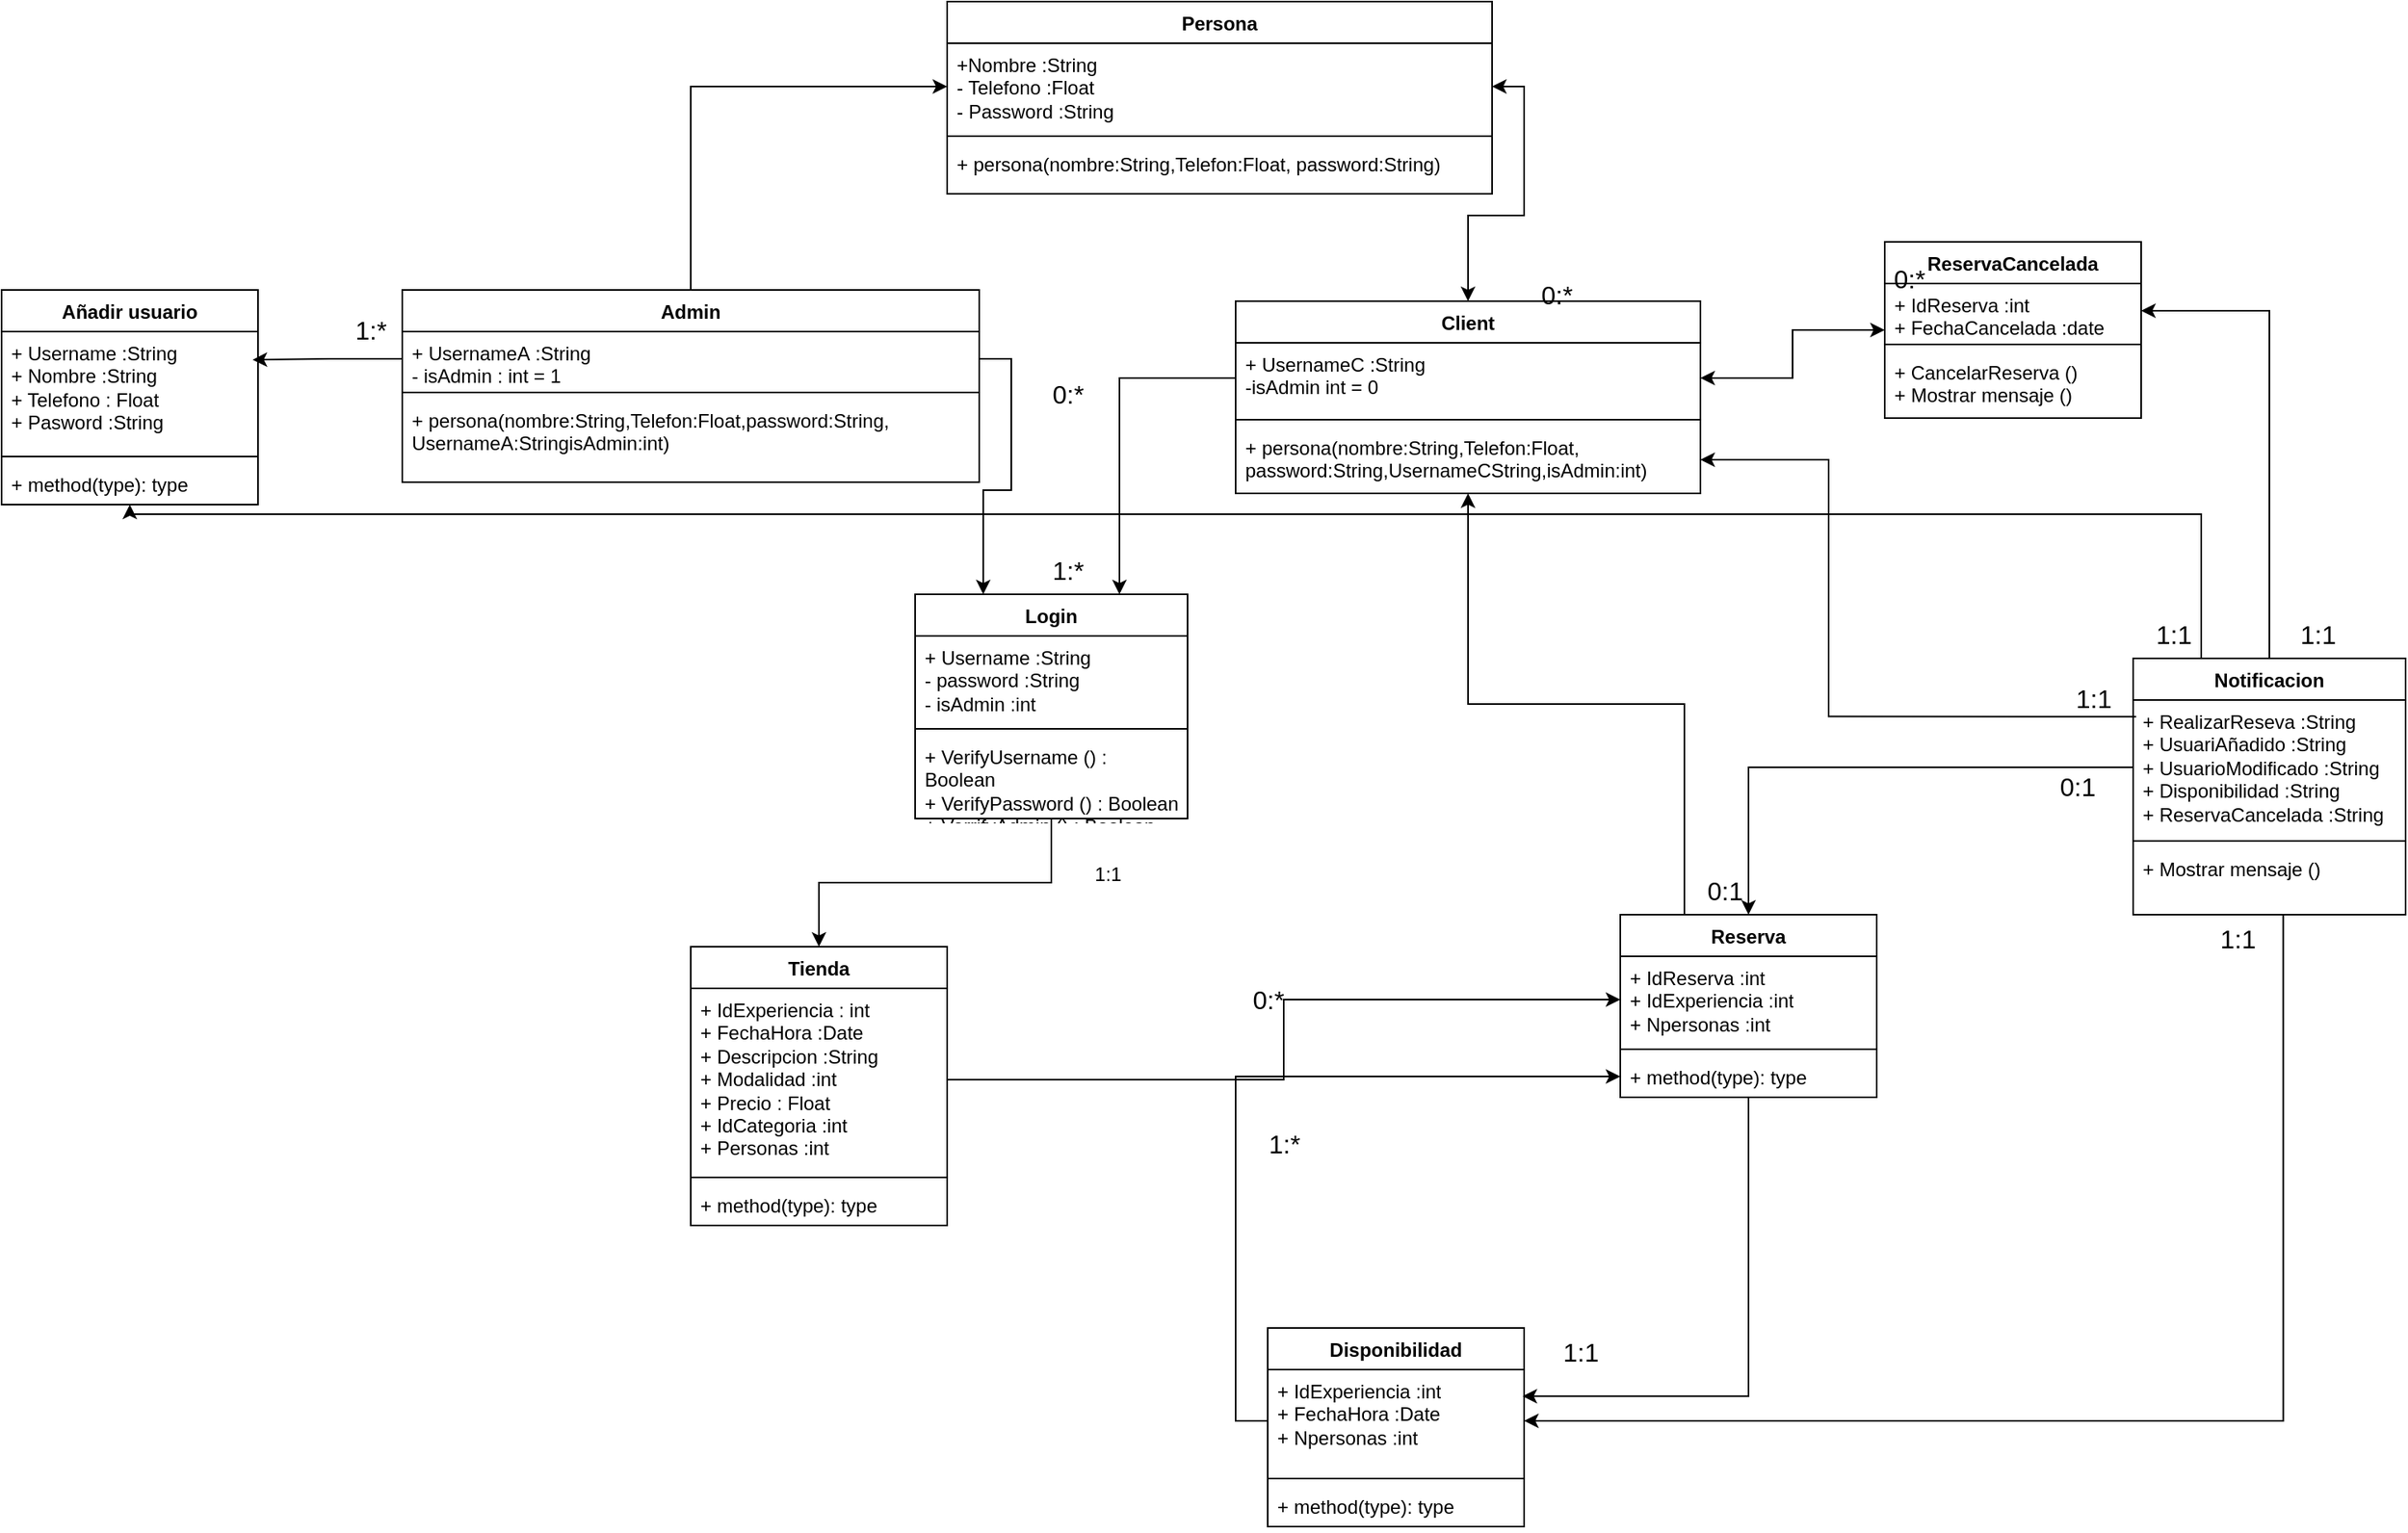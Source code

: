 <mxfile version="24.8.6">
  <diagram name="Pàgina-1" id="YVHWd9X6C8wZxe6zpNKP">
    <mxGraphModel dx="1311" dy="696" grid="1" gridSize="10" guides="1" tooltips="1" connect="1" arrows="1" fold="1" page="1" pageScale="1" pageWidth="827" pageHeight="1169" math="0" shadow="0">
      <root>
        <mxCell id="0" />
        <mxCell id="1" parent="0" />
        <mxCell id="GFX0a4tl2zZszdzhHsaF-14" style="edgeStyle=orthogonalEdgeStyle;rounded=0;orthogonalLoop=1;jettySize=auto;html=1;entryX=0.5;entryY=0;entryDx=0;entryDy=0;" parent="1" source="Lixka0bkfkfRRr0ha4-1-3" target="Lixka0bkfkfRRr0ha4-1-44" edge="1">
          <mxGeometry relative="1" as="geometry" />
        </mxCell>
        <mxCell id="Lixka0bkfkfRRr0ha4-1-3" value="Login" style="swimlane;fontStyle=1;align=center;verticalAlign=top;childLayout=stackLayout;horizontal=1;startSize=26;horizontalStack=0;resizeParent=1;resizeParentMax=0;resizeLast=0;collapsible=1;marginBottom=0;whiteSpace=wrap;html=1;" parent="1" vertex="1">
          <mxGeometry x="650" y="410" width="170" height="140" as="geometry" />
        </mxCell>
        <mxCell id="Lixka0bkfkfRRr0ha4-1-4" value="+ Username :String&lt;br&gt;- password :String&lt;div&gt;- isAdmin :int&lt;/div&gt;" style="text;strokeColor=none;fillColor=none;align=left;verticalAlign=top;spacingLeft=4;spacingRight=4;overflow=hidden;rotatable=0;points=[[0,0.5],[1,0.5]];portConstraint=eastwest;whiteSpace=wrap;html=1;" parent="Lixka0bkfkfRRr0ha4-1-3" vertex="1">
          <mxGeometry y="26" width="170" height="54" as="geometry" />
        </mxCell>
        <mxCell id="Lixka0bkfkfRRr0ha4-1-5" value="" style="line;strokeWidth=1;fillColor=none;align=left;verticalAlign=middle;spacingTop=-1;spacingLeft=3;spacingRight=3;rotatable=0;labelPosition=right;points=[];portConstraint=eastwest;strokeColor=inherit;" parent="Lixka0bkfkfRRr0ha4-1-3" vertex="1">
          <mxGeometry y="80" width="170" height="8" as="geometry" />
        </mxCell>
        <mxCell id="Lixka0bkfkfRRr0ha4-1-6" value="&lt;span style=&quot;text-wrap-mode: nowrap;&quot;&gt;&lt;font style=&quot;font-size: 12px;&quot; face=&quot;Helvetica&quot;&gt;+ VerifyUsername&amp;nbsp;&lt;/font&gt;&lt;/span&gt;&lt;span style=&quot;text-wrap-mode: nowrap;&quot;&gt;() : Boolean&lt;/span&gt;&lt;span style=&quot;text-wrap-mode: nowrap;&quot;&gt;&lt;font style=&quot;font-size: 12px;&quot; face=&quot;Helvetica&quot;&gt;&lt;br&gt;+ VerifyPassword&amp;nbsp;&lt;/font&gt;&lt;/span&gt;&lt;span style=&quot;text-wrap-mode: nowrap;&quot;&gt;() : Boolean&lt;/span&gt;&lt;span style=&quot;text-wrap-mode: nowrap;&quot;&gt;&lt;font style=&quot;font-size: 12px;&quot; face=&quot;Helvetica&quot;&gt;&lt;br&gt;+ VerrifyAdmin () : Boolean&lt;/font&gt;&lt;/span&gt;" style="text;strokeColor=none;fillColor=none;align=left;verticalAlign=top;spacingLeft=4;spacingRight=4;overflow=hidden;rotatable=0;points=[[0,0.5],[1,0.5]];portConstraint=eastwest;whiteSpace=wrap;html=1;" parent="Lixka0bkfkfRRr0ha4-1-3" vertex="1">
          <mxGeometry y="88" width="170" height="52" as="geometry" />
        </mxCell>
        <mxCell id="Lixka0bkfkfRRr0ha4-1-7" value="Persona" style="swimlane;fontStyle=1;align=center;verticalAlign=top;childLayout=stackLayout;horizontal=1;startSize=26;horizontalStack=0;resizeParent=1;resizeParentMax=0;resizeLast=0;collapsible=1;marginBottom=0;whiteSpace=wrap;html=1;" parent="1" vertex="1">
          <mxGeometry x="670" y="40" width="340" height="120" as="geometry" />
        </mxCell>
        <mxCell id="Lixka0bkfkfRRr0ha4-1-8" value="+Nombre :String&lt;br&gt;- Telefono :Float&lt;br&gt;- Password :String" style="text;strokeColor=none;fillColor=none;align=left;verticalAlign=top;spacingLeft=4;spacingRight=4;overflow=hidden;rotatable=0;points=[[0,0.5],[1,0.5]];portConstraint=eastwest;whiteSpace=wrap;html=1;" parent="Lixka0bkfkfRRr0ha4-1-7" vertex="1">
          <mxGeometry y="26" width="340" height="54" as="geometry" />
        </mxCell>
        <mxCell id="Lixka0bkfkfRRr0ha4-1-9" value="" style="line;strokeWidth=1;fillColor=none;align=left;verticalAlign=middle;spacingTop=-1;spacingLeft=3;spacingRight=3;rotatable=0;labelPosition=right;points=[];portConstraint=eastwest;strokeColor=inherit;" parent="Lixka0bkfkfRRr0ha4-1-7" vertex="1">
          <mxGeometry y="80" width="340" height="8" as="geometry" />
        </mxCell>
        <mxCell id="Lixka0bkfkfRRr0ha4-1-10" value="+ persona(nombre:String,Telefon:Float, password:String)" style="text;strokeColor=none;fillColor=none;align=left;verticalAlign=top;spacingLeft=4;spacingRight=4;overflow=hidden;rotatable=0;points=[[0,0.5],[1,0.5]];portConstraint=eastwest;whiteSpace=wrap;html=1;" parent="Lixka0bkfkfRRr0ha4-1-7" vertex="1">
          <mxGeometry y="88" width="340" height="32" as="geometry" />
        </mxCell>
        <mxCell id="GFX0a4tl2zZszdzhHsaF-4" style="edgeStyle=orthogonalEdgeStyle;rounded=0;orthogonalLoop=1;jettySize=auto;html=1;exitX=0.5;exitY=0;exitDx=0;exitDy=0;entryX=0;entryY=0.5;entryDx=0;entryDy=0;startArrow=none;startFill=0;" parent="1" source="Lixka0bkfkfRRr0ha4-1-15" target="Lixka0bkfkfRRr0ha4-1-8" edge="1">
          <mxGeometry relative="1" as="geometry" />
        </mxCell>
        <mxCell id="Lixka0bkfkfRRr0ha4-1-15" value="Admin" style="swimlane;fontStyle=1;align=center;verticalAlign=top;childLayout=stackLayout;horizontal=1;startSize=26;horizontalStack=0;resizeParent=1;resizeParentMax=0;resizeLast=0;collapsible=1;marginBottom=0;whiteSpace=wrap;html=1;" parent="1" vertex="1">
          <mxGeometry x="330" y="220" width="360" height="120" as="geometry" />
        </mxCell>
        <mxCell id="Lixka0bkfkfRRr0ha4-1-16" value="&lt;div&gt;+ UsernameA&amp;nbsp;&lt;span style=&quot;background-color: initial;&quot;&gt;:String&lt;/span&gt;&lt;/div&gt;- isAdmin : int = 1" style="text;strokeColor=none;fillColor=none;align=left;verticalAlign=top;spacingLeft=4;spacingRight=4;overflow=hidden;rotatable=0;points=[[0,0.5],[1,0.5]];portConstraint=eastwest;whiteSpace=wrap;html=1;" parent="Lixka0bkfkfRRr0ha4-1-15" vertex="1">
          <mxGeometry y="26" width="360" height="34" as="geometry" />
        </mxCell>
        <mxCell id="Lixka0bkfkfRRr0ha4-1-17" value="" style="line;strokeWidth=1;fillColor=none;align=left;verticalAlign=middle;spacingTop=-1;spacingLeft=3;spacingRight=3;rotatable=0;labelPosition=right;points=[];portConstraint=eastwest;strokeColor=inherit;" parent="Lixka0bkfkfRRr0ha4-1-15" vertex="1">
          <mxGeometry y="60" width="360" height="8" as="geometry" />
        </mxCell>
        <mxCell id="Lixka0bkfkfRRr0ha4-1-18" value="+ persona(nombre:String,Telefon:Float,password:String,&lt;br&gt;UsernameA:StringisAdmin:int)" style="text;strokeColor=none;fillColor=none;align=left;verticalAlign=top;spacingLeft=4;spacingRight=4;overflow=hidden;rotatable=0;points=[[0,0.5],[1,0.5]];portConstraint=eastwest;whiteSpace=wrap;html=1;" parent="Lixka0bkfkfRRr0ha4-1-15" vertex="1">
          <mxGeometry y="68" width="360" height="52" as="geometry" />
        </mxCell>
        <mxCell id="GFX0a4tl2zZszdzhHsaF-5" style="edgeStyle=orthogonalEdgeStyle;rounded=0;orthogonalLoop=1;jettySize=auto;html=1;exitX=0.5;exitY=0;exitDx=0;exitDy=0;entryX=1;entryY=0.5;entryDx=0;entryDy=0;startArrow=classic;startFill=1;" parent="1" source="Lixka0bkfkfRRr0ha4-1-19" target="Lixka0bkfkfRRr0ha4-1-8" edge="1">
          <mxGeometry relative="1" as="geometry" />
        </mxCell>
        <mxCell id="Lixka0bkfkfRRr0ha4-1-19" value="Client" style="swimlane;fontStyle=1;align=center;verticalAlign=top;childLayout=stackLayout;horizontal=1;startSize=26;horizontalStack=0;resizeParent=1;resizeParentMax=0;resizeLast=0;collapsible=1;marginBottom=0;whiteSpace=wrap;html=1;" parent="1" vertex="1">
          <mxGeometry x="850" y="227" width="290" height="120" as="geometry" />
        </mxCell>
        <mxCell id="Lixka0bkfkfRRr0ha4-1-20" value="&lt;div&gt;+ UsernameC&amp;nbsp;&lt;span style=&quot;background-color: initial;&quot;&gt;:String&lt;br&gt;-isAdmin int = 0&lt;/span&gt;&lt;/div&gt;" style="text;strokeColor=none;fillColor=none;align=left;verticalAlign=top;spacingLeft=4;spacingRight=4;overflow=hidden;rotatable=0;points=[[0,0.5],[1,0.5]];portConstraint=eastwest;whiteSpace=wrap;html=1;" parent="Lixka0bkfkfRRr0ha4-1-19" vertex="1">
          <mxGeometry y="26" width="290" height="44" as="geometry" />
        </mxCell>
        <mxCell id="Lixka0bkfkfRRr0ha4-1-21" value="" style="line;strokeWidth=1;fillColor=none;align=left;verticalAlign=middle;spacingTop=-1;spacingLeft=3;spacingRight=3;rotatable=0;labelPosition=right;points=[];portConstraint=eastwest;strokeColor=inherit;" parent="Lixka0bkfkfRRr0ha4-1-19" vertex="1">
          <mxGeometry y="70" width="290" height="8" as="geometry" />
        </mxCell>
        <mxCell id="Lixka0bkfkfRRr0ha4-1-22" value="+ persona(nombre:String,Telefon:Float, password:String,UsernameCString,isAdmin:int)&lt;div&gt;&lt;/div&gt;" style="text;strokeColor=none;fillColor=none;align=left;verticalAlign=top;spacingLeft=4;spacingRight=4;overflow=hidden;rotatable=0;points=[[0,0.5],[1,0.5]];portConstraint=eastwest;whiteSpace=wrap;html=1;" parent="Lixka0bkfkfRRr0ha4-1-19" vertex="1">
          <mxGeometry y="78" width="290" height="42" as="geometry" />
        </mxCell>
        <mxCell id="GFX0a4tl2zZszdzhHsaF-17" value="" style="edgeStyle=orthogonalEdgeStyle;rounded=0;orthogonalLoop=1;jettySize=auto;html=1;entryX=0.994;entryY=0.259;entryDx=0;entryDy=0;entryPerimeter=0;" parent="1" source="Lixka0bkfkfRRr0ha4-1-23" target="Lixka0bkfkfRRr0ha4-1-41" edge="1">
          <mxGeometry relative="1" as="geometry" />
        </mxCell>
        <mxCell id="GFX0a4tl2zZszdzhHsaF-19" style="edgeStyle=orthogonalEdgeStyle;rounded=0;orthogonalLoop=1;jettySize=auto;html=1;entryX=0;entryY=0.5;entryDx=0;entryDy=0;startArrow=classic;startFill=1;endArrow=none;endFill=0;" parent="1" source="Lixka0bkfkfRRr0ha4-1-23" target="Lixka0bkfkfRRr0ha4-1-28" edge="1">
          <mxGeometry relative="1" as="geometry" />
        </mxCell>
        <mxCell id="5QXQJG4AQmBrMs8_oDaH-20" style="edgeStyle=orthogonalEdgeStyle;rounded=0;orthogonalLoop=1;jettySize=auto;html=1;exitX=0.25;exitY=0;exitDx=0;exitDy=0;" edge="1" parent="1" source="Lixka0bkfkfRRr0ha4-1-23" target="Lixka0bkfkfRRr0ha4-1-19">
          <mxGeometry relative="1" as="geometry" />
        </mxCell>
        <mxCell id="Lixka0bkfkfRRr0ha4-1-23" value="Reserva" style="swimlane;fontStyle=1;align=center;verticalAlign=top;childLayout=stackLayout;horizontal=1;startSize=26;horizontalStack=0;resizeParent=1;resizeParentMax=0;resizeLast=0;collapsible=1;marginBottom=0;whiteSpace=wrap;html=1;" parent="1" vertex="1">
          <mxGeometry x="1090" y="610" width="160" height="114" as="geometry" />
        </mxCell>
        <mxCell id="Lixka0bkfkfRRr0ha4-1-24" value="+ IdReserva :int&lt;br&gt;+ IdExperiencia :int&lt;br&gt;+ Npersonas :int" style="text;strokeColor=none;fillColor=none;align=left;verticalAlign=top;spacingLeft=4;spacingRight=4;overflow=hidden;rotatable=0;points=[[0,0.5],[1,0.5]];portConstraint=eastwest;whiteSpace=wrap;html=1;" parent="Lixka0bkfkfRRr0ha4-1-23" vertex="1">
          <mxGeometry y="26" width="160" height="54" as="geometry" />
        </mxCell>
        <mxCell id="Lixka0bkfkfRRr0ha4-1-25" value="" style="line;strokeWidth=1;fillColor=none;align=left;verticalAlign=middle;spacingTop=-1;spacingLeft=3;spacingRight=3;rotatable=0;labelPosition=right;points=[];portConstraint=eastwest;strokeColor=inherit;" parent="Lixka0bkfkfRRr0ha4-1-23" vertex="1">
          <mxGeometry y="80" width="160" height="8" as="geometry" />
        </mxCell>
        <mxCell id="Lixka0bkfkfRRr0ha4-1-26" value="+ method(type): type" style="text;strokeColor=none;fillColor=none;align=left;verticalAlign=top;spacingLeft=4;spacingRight=4;overflow=hidden;rotatable=0;points=[[0,0.5],[1,0.5]];portConstraint=eastwest;whiteSpace=wrap;html=1;" parent="Lixka0bkfkfRRr0ha4-1-23" vertex="1">
          <mxGeometry y="88" width="160" height="26" as="geometry" />
        </mxCell>
        <mxCell id="GFX0a4tl2zZszdzhHsaF-20" style="edgeStyle=orthogonalEdgeStyle;rounded=0;orthogonalLoop=1;jettySize=auto;html=1;entryX=1;entryY=0.5;entryDx=0;entryDy=0;" parent="1" source="Lixka0bkfkfRRr0ha4-1-27" target="Lixka0bkfkfRRr0ha4-1-37" edge="1">
          <mxGeometry relative="1" as="geometry" />
        </mxCell>
        <mxCell id="Lixka0bkfkfRRr0ha4-1-27" value="Notificacion" style="swimlane;fontStyle=1;align=center;verticalAlign=top;childLayout=stackLayout;horizontal=1;startSize=26;horizontalStack=0;resizeParent=1;resizeParentMax=0;resizeLast=0;collapsible=1;marginBottom=0;whiteSpace=wrap;html=1;" parent="1" vertex="1">
          <mxGeometry x="1410" y="450" width="170" height="160" as="geometry" />
        </mxCell>
        <mxCell id="Lixka0bkfkfRRr0ha4-1-28" value="+ RealizarReseva :String&lt;br&gt;+ UsuariAñadido :String&lt;br&gt;+ UsuarioModificado :String&lt;br&gt;+ Disponibilidad :String&lt;br&gt;+ ReservaCancelada :String" style="text;strokeColor=none;fillColor=none;align=left;verticalAlign=top;spacingLeft=4;spacingRight=4;overflow=hidden;rotatable=0;points=[[0,0.5],[1,0.5]];portConstraint=eastwest;whiteSpace=wrap;html=1;" parent="Lixka0bkfkfRRr0ha4-1-27" vertex="1">
          <mxGeometry y="26" width="170" height="84" as="geometry" />
        </mxCell>
        <mxCell id="Lixka0bkfkfRRr0ha4-1-29" value="" style="line;strokeWidth=1;fillColor=none;align=left;verticalAlign=middle;spacingTop=-1;spacingLeft=3;spacingRight=3;rotatable=0;labelPosition=right;points=[];portConstraint=eastwest;strokeColor=inherit;" parent="Lixka0bkfkfRRr0ha4-1-27" vertex="1">
          <mxGeometry y="110" width="170" height="8" as="geometry" />
        </mxCell>
        <mxCell id="Lixka0bkfkfRRr0ha4-1-30" value="+ Mostrar mensaje ()" style="text;strokeColor=none;fillColor=none;align=left;verticalAlign=top;spacingLeft=4;spacingRight=4;overflow=hidden;rotatable=0;points=[[0,0.5],[1,0.5]];portConstraint=eastwest;whiteSpace=wrap;html=1;" parent="Lixka0bkfkfRRr0ha4-1-27" vertex="1">
          <mxGeometry y="118" width="170" height="42" as="geometry" />
        </mxCell>
        <mxCell id="5QXQJG4AQmBrMs8_oDaH-1" style="edgeStyle=orthogonalEdgeStyle;rounded=0;orthogonalLoop=1;jettySize=auto;html=1;entryX=0.25;entryY=0;entryDx=0;entryDy=0;startArrow=classic;startFill=1;endArrow=none;endFill=0;" edge="1" parent="1" source="Lixka0bkfkfRRr0ha4-1-31" target="Lixka0bkfkfRRr0ha4-1-27">
          <mxGeometry relative="1" as="geometry">
            <Array as="points">
              <mxPoint x="310" y="360" />
              <mxPoint x="1313" y="360" />
            </Array>
          </mxGeometry>
        </mxCell>
        <mxCell id="Lixka0bkfkfRRr0ha4-1-31" value="Añadir usuario" style="swimlane;fontStyle=1;align=center;verticalAlign=top;childLayout=stackLayout;horizontal=1;startSize=26;horizontalStack=0;resizeParent=1;resizeParentMax=0;resizeLast=0;collapsible=1;marginBottom=0;whiteSpace=wrap;html=1;" parent="1" vertex="1">
          <mxGeometry x="80" y="220" width="160" height="134" as="geometry" />
        </mxCell>
        <mxCell id="Lixka0bkfkfRRr0ha4-1-32" value="+ Username :String&lt;br&gt;+ Nombre :String&lt;br&gt;+ Telefono : Float&lt;br&gt;+ Pasword :String" style="text;strokeColor=none;fillColor=none;align=left;verticalAlign=top;spacingLeft=4;spacingRight=4;overflow=hidden;rotatable=0;points=[[0,0.5],[1,0.5]];portConstraint=eastwest;whiteSpace=wrap;html=1;" parent="Lixka0bkfkfRRr0ha4-1-31" vertex="1">
          <mxGeometry y="26" width="160" height="74" as="geometry" />
        </mxCell>
        <mxCell id="Lixka0bkfkfRRr0ha4-1-33" value="" style="line;strokeWidth=1;fillColor=none;align=left;verticalAlign=middle;spacingTop=-1;spacingLeft=3;spacingRight=3;rotatable=0;labelPosition=right;points=[];portConstraint=eastwest;strokeColor=inherit;" parent="Lixka0bkfkfRRr0ha4-1-31" vertex="1">
          <mxGeometry y="100" width="160" height="8" as="geometry" />
        </mxCell>
        <mxCell id="Lixka0bkfkfRRr0ha4-1-34" value="+ method(type): type" style="text;strokeColor=none;fillColor=none;align=left;verticalAlign=top;spacingLeft=4;spacingRight=4;overflow=hidden;rotatable=0;points=[[0,0.5],[1,0.5]];portConstraint=eastwest;whiteSpace=wrap;html=1;" parent="Lixka0bkfkfRRr0ha4-1-31" vertex="1">
          <mxGeometry y="108" width="160" height="26" as="geometry" />
        </mxCell>
        <mxCell id="5QXQJG4AQmBrMs8_oDaH-2" style="edgeStyle=orthogonalEdgeStyle;rounded=0;orthogonalLoop=1;jettySize=auto;html=1;entryX=1;entryY=0.5;entryDx=0;entryDy=0;startArrow=classic;startFill=1;" edge="1" parent="1" source="Lixka0bkfkfRRr0ha4-1-36" target="Lixka0bkfkfRRr0ha4-1-20">
          <mxGeometry relative="1" as="geometry" />
        </mxCell>
        <mxCell id="Lixka0bkfkfRRr0ha4-1-36" value="ReservaCancelada" style="swimlane;fontStyle=1;align=center;verticalAlign=top;childLayout=stackLayout;horizontal=1;startSize=26;horizontalStack=0;resizeParent=1;resizeParentMax=0;resizeLast=0;collapsible=1;marginBottom=0;whiteSpace=wrap;html=1;" parent="1" vertex="1">
          <mxGeometry x="1255" y="190" width="160" height="110" as="geometry" />
        </mxCell>
        <mxCell id="Lixka0bkfkfRRr0ha4-1-37" value="+ IdReserva :int&lt;br&gt;+ FechaCancelada :date" style="text;strokeColor=none;fillColor=none;align=left;verticalAlign=top;spacingLeft=4;spacingRight=4;overflow=hidden;rotatable=0;points=[[0,0.5],[1,0.5]];portConstraint=eastwest;whiteSpace=wrap;html=1;" parent="Lixka0bkfkfRRr0ha4-1-36" vertex="1">
          <mxGeometry y="26" width="160" height="34" as="geometry" />
        </mxCell>
        <mxCell id="Lixka0bkfkfRRr0ha4-1-38" value="" style="line;strokeWidth=1;fillColor=none;align=left;verticalAlign=middle;spacingTop=-1;spacingLeft=3;spacingRight=3;rotatable=0;labelPosition=right;points=[];portConstraint=eastwest;strokeColor=inherit;" parent="Lixka0bkfkfRRr0ha4-1-36" vertex="1">
          <mxGeometry y="60" width="160" height="8" as="geometry" />
        </mxCell>
        <mxCell id="Lixka0bkfkfRRr0ha4-1-39" value="+ CancelarReserva ()&lt;br&gt;+ Mostrar mensaje ()" style="text;strokeColor=none;fillColor=none;align=left;verticalAlign=top;spacingLeft=4;spacingRight=4;overflow=hidden;rotatable=0;points=[[0,0.5],[1,0.5]];portConstraint=eastwest;whiteSpace=wrap;html=1;" parent="Lixka0bkfkfRRr0ha4-1-36" vertex="1">
          <mxGeometry y="68" width="160" height="42" as="geometry" />
        </mxCell>
        <mxCell id="Lixka0bkfkfRRr0ha4-1-40" value="Disponibilidad" style="swimlane;fontStyle=1;align=center;verticalAlign=top;childLayout=stackLayout;horizontal=1;startSize=26;horizontalStack=0;resizeParent=1;resizeParentMax=0;resizeLast=0;collapsible=1;marginBottom=0;whiteSpace=wrap;html=1;" parent="1" vertex="1">
          <mxGeometry x="870" y="868" width="160" height="124" as="geometry" />
        </mxCell>
        <mxCell id="Lixka0bkfkfRRr0ha4-1-41" value="+ IdExperiencia :int&lt;br&gt;+ Fecha&lt;span style=&quot;background-color: initial;&quot;&gt;Hora :Date&lt;/span&gt;&lt;div&gt;+ Npersonas :int&lt;/div&gt;" style="text;strokeColor=none;fillColor=none;align=left;verticalAlign=top;spacingLeft=4;spacingRight=4;overflow=hidden;rotatable=0;points=[[0,0.5],[1,0.5]];portConstraint=eastwest;whiteSpace=wrap;html=1;" parent="Lixka0bkfkfRRr0ha4-1-40" vertex="1">
          <mxGeometry y="26" width="160" height="64" as="geometry" />
        </mxCell>
        <mxCell id="Lixka0bkfkfRRr0ha4-1-42" value="" style="line;strokeWidth=1;fillColor=none;align=left;verticalAlign=middle;spacingTop=-1;spacingLeft=3;spacingRight=3;rotatable=0;labelPosition=right;points=[];portConstraint=eastwest;strokeColor=inherit;" parent="Lixka0bkfkfRRr0ha4-1-40" vertex="1">
          <mxGeometry y="90" width="160" height="8" as="geometry" />
        </mxCell>
        <mxCell id="Lixka0bkfkfRRr0ha4-1-43" value="+ method(type): type" style="text;strokeColor=none;fillColor=none;align=left;verticalAlign=top;spacingLeft=4;spacingRight=4;overflow=hidden;rotatable=0;points=[[0,0.5],[1,0.5]];portConstraint=eastwest;whiteSpace=wrap;html=1;" parent="Lixka0bkfkfRRr0ha4-1-40" vertex="1">
          <mxGeometry y="98" width="160" height="26" as="geometry" />
        </mxCell>
        <mxCell id="Lixka0bkfkfRRr0ha4-1-44" value="Tienda" style="swimlane;fontStyle=1;align=center;verticalAlign=top;childLayout=stackLayout;horizontal=1;startSize=26;horizontalStack=0;resizeParent=1;resizeParentMax=0;resizeLast=0;collapsible=1;marginBottom=0;whiteSpace=wrap;html=1;" parent="1" vertex="1">
          <mxGeometry x="510" y="630" width="160" height="174" as="geometry" />
        </mxCell>
        <mxCell id="Lixka0bkfkfRRr0ha4-1-45" value="+ IdExperiencia : int&lt;br&gt;+ FechaHora :Date&lt;br&gt;+ Descripcion :String&lt;br&gt;+ Modalidad :int&lt;br&gt;+ Precio : Float&lt;br&gt;+ IdCategoria :int&lt;br&gt;+ Personas :int" style="text;strokeColor=none;fillColor=none;align=left;verticalAlign=top;spacingLeft=4;spacingRight=4;overflow=hidden;rotatable=0;points=[[0,0.5],[1,0.5]];portConstraint=eastwest;whiteSpace=wrap;html=1;" parent="Lixka0bkfkfRRr0ha4-1-44" vertex="1">
          <mxGeometry y="26" width="160" height="114" as="geometry" />
        </mxCell>
        <mxCell id="Lixka0bkfkfRRr0ha4-1-46" value="" style="line;strokeWidth=1;fillColor=none;align=left;verticalAlign=middle;spacingTop=-1;spacingLeft=3;spacingRight=3;rotatable=0;labelPosition=right;points=[];portConstraint=eastwest;strokeColor=inherit;" parent="Lixka0bkfkfRRr0ha4-1-44" vertex="1">
          <mxGeometry y="140" width="160" height="8" as="geometry" />
        </mxCell>
        <mxCell id="Lixka0bkfkfRRr0ha4-1-47" value="+ method(type): type" style="text;strokeColor=none;fillColor=none;align=left;verticalAlign=top;spacingLeft=4;spacingRight=4;overflow=hidden;rotatable=0;points=[[0,0.5],[1,0.5]];portConstraint=eastwest;whiteSpace=wrap;html=1;" parent="Lixka0bkfkfRRr0ha4-1-44" vertex="1">
          <mxGeometry y="148" width="160" height="26" as="geometry" />
        </mxCell>
        <mxCell id="GFX0a4tl2zZszdzhHsaF-10" style="edgeStyle=orthogonalEdgeStyle;rounded=0;orthogonalLoop=1;jettySize=auto;html=1;exitX=1;exitY=0.5;exitDx=0;exitDy=0;entryX=0.25;entryY=0;entryDx=0;entryDy=0;" parent="1" source="Lixka0bkfkfRRr0ha4-1-16" target="Lixka0bkfkfRRr0ha4-1-3" edge="1">
          <mxGeometry relative="1" as="geometry" />
        </mxCell>
        <mxCell id="GFX0a4tl2zZszdzhHsaF-11" style="edgeStyle=orthogonalEdgeStyle;rounded=0;orthogonalLoop=1;jettySize=auto;html=1;exitX=0;exitY=0.5;exitDx=0;exitDy=0;entryX=0.75;entryY=0;entryDx=0;entryDy=0;" parent="1" source="Lixka0bkfkfRRr0ha4-1-20" target="Lixka0bkfkfRRr0ha4-1-3" edge="1">
          <mxGeometry relative="1" as="geometry" />
        </mxCell>
        <mxCell id="GFX0a4tl2zZszdzhHsaF-13" style="edgeStyle=orthogonalEdgeStyle;rounded=0;orthogonalLoop=1;jettySize=auto;html=1;exitX=0;exitY=0.5;exitDx=0;exitDy=0;entryX=0.979;entryY=0.238;entryDx=0;entryDy=0;entryPerimeter=0;" parent="1" source="Lixka0bkfkfRRr0ha4-1-16" target="Lixka0bkfkfRRr0ha4-1-32" edge="1">
          <mxGeometry relative="1" as="geometry" />
        </mxCell>
        <mxCell id="GFX0a4tl2zZszdzhHsaF-16" value="" style="edgeStyle=orthogonalEdgeStyle;rounded=0;orthogonalLoop=1;jettySize=auto;html=1;entryX=0;entryY=0.5;entryDx=0;entryDy=0;" parent="1" source="Lixka0bkfkfRRr0ha4-1-45" target="Lixka0bkfkfRRr0ha4-1-24" edge="1">
          <mxGeometry relative="1" as="geometry" />
        </mxCell>
        <mxCell id="GFX0a4tl2zZszdzhHsaF-18" style="edgeStyle=orthogonalEdgeStyle;rounded=0;orthogonalLoop=1;jettySize=auto;html=1;exitX=0;exitY=0.5;exitDx=0;exitDy=0;entryX=0;entryY=0.5;entryDx=0;entryDy=0;" parent="1" source="Lixka0bkfkfRRr0ha4-1-41" target="Lixka0bkfkfRRr0ha4-1-26" edge="1">
          <mxGeometry relative="1" as="geometry" />
        </mxCell>
        <mxCell id="GFX0a4tl2zZszdzhHsaF-22" style="edgeStyle=orthogonalEdgeStyle;rounded=0;orthogonalLoop=1;jettySize=auto;html=1;entryX=0.551;entryY=0.997;entryDx=0;entryDy=0;entryPerimeter=0;startArrow=classic;startFill=1;endArrow=none;endFill=0;" parent="1" source="Lixka0bkfkfRRr0ha4-1-41" target="Lixka0bkfkfRRr0ha4-1-30" edge="1">
          <mxGeometry relative="1" as="geometry" />
        </mxCell>
        <mxCell id="GFX0a4tl2zZszdzhHsaF-24" style="edgeStyle=orthogonalEdgeStyle;rounded=0;orthogonalLoop=1;jettySize=auto;html=1;exitX=1;exitY=0.5;exitDx=0;exitDy=0;entryX=0.011;entryY=0.123;entryDx=0;entryDy=0;entryPerimeter=0;startArrow=classic;startFill=1;endArrow=none;endFill=0;" parent="1" source="Lixka0bkfkfRRr0ha4-1-22" target="Lixka0bkfkfRRr0ha4-1-28" edge="1">
          <mxGeometry relative="1" as="geometry">
            <Array as="points">
              <mxPoint x="1220" y="326" />
              <mxPoint x="1220" y="486" />
            </Array>
          </mxGeometry>
        </mxCell>
        <mxCell id="5QXQJG4AQmBrMs8_oDaH-3" value="1:1" style="text;html=1;align=center;verticalAlign=middle;resizable=0;points=[];autosize=1;strokeColor=none;fillColor=none;fontSize=16;" vertex="1" parent="1">
          <mxGeometry x="1410" y="420" width="50" height="30" as="geometry" />
        </mxCell>
        <mxCell id="5QXQJG4AQmBrMs8_oDaH-5" value="1:1" style="text;html=1;align=center;verticalAlign=middle;resizable=0;points=[];autosize=1;strokeColor=none;fillColor=none;fontSize=16;" vertex="1" parent="1">
          <mxGeometry x="1500" y="420" width="50" height="30" as="geometry" />
        </mxCell>
        <mxCell id="5QXQJG4AQmBrMs8_oDaH-6" value="1:1" style="text;html=1;align=center;verticalAlign=middle;resizable=0;points=[];autosize=1;strokeColor=none;fillColor=none;fontSize=16;" vertex="1" parent="1">
          <mxGeometry x="1450" y="610" width="50" height="30" as="geometry" />
        </mxCell>
        <mxCell id="5QXQJG4AQmBrMs8_oDaH-7" value="0:1" style="text;html=1;align=center;verticalAlign=middle;resizable=0;points=[];autosize=1;strokeColor=none;fillColor=none;fontSize=16;" vertex="1" parent="1">
          <mxGeometry x="1350" y="515" width="50" height="30" as="geometry" />
        </mxCell>
        <mxCell id="5QXQJG4AQmBrMs8_oDaH-8" value="1:1" style="text;html=1;align=center;verticalAlign=middle;resizable=0;points=[];autosize=1;strokeColor=none;fillColor=none;fontSize=16;" vertex="1" parent="1">
          <mxGeometry x="1360" y="460" width="50" height="30" as="geometry" />
        </mxCell>
        <mxCell id="5QXQJG4AQmBrMs8_oDaH-10" value="1:*" style="text;html=1;align=center;verticalAlign=middle;resizable=0;points=[];autosize=1;strokeColor=none;fillColor=none;fontSize=16;" vertex="1" parent="1">
          <mxGeometry x="290" y="230" width="40" height="30" as="geometry" />
        </mxCell>
        <mxCell id="5QXQJG4AQmBrMs8_oDaH-12" value="0:*" style="text;html=1;align=center;verticalAlign=middle;resizable=0;points=[];autosize=1;strokeColor=none;fillColor=none;fontSize=16;" vertex="1" parent="1">
          <mxGeometry x="1250" y="198" width="40" height="30" as="geometry" />
        </mxCell>
        <mxCell id="5QXQJG4AQmBrMs8_oDaH-13" value="0:*" style="text;html=1;align=center;verticalAlign=middle;resizable=0;points=[];autosize=1;strokeColor=none;fillColor=none;strokeWidth=1;fontSize=16;" vertex="1" parent="1">
          <mxGeometry x="1030" y="208" width="40" height="30" as="geometry" />
        </mxCell>
        <mxCell id="5QXQJG4AQmBrMs8_oDaH-14" value="1:*" style="text;html=1;align=center;verticalAlign=middle;resizable=0;points=[];autosize=1;strokeColor=none;fillColor=none;fontSize=16;" vertex="1" parent="1">
          <mxGeometry x="725" y="380" width="40" height="30" as="geometry" />
        </mxCell>
        <mxCell id="5QXQJG4AQmBrMs8_oDaH-15" value="0:*" style="text;html=1;align=center;verticalAlign=middle;resizable=0;points=[];autosize=1;strokeColor=none;fillColor=none;strokeWidth=1;fontSize=16;" vertex="1" parent="1">
          <mxGeometry x="725" y="270" width="40" height="30" as="geometry" />
        </mxCell>
        <mxCell id="5QXQJG4AQmBrMs8_oDaH-16" value="1:1" style="text;html=1;align=center;verticalAlign=middle;resizable=0;points=[];autosize=1;strokeColor=none;fillColor=none;" vertex="1" parent="1">
          <mxGeometry x="750" y="570" width="40" height="30" as="geometry" />
        </mxCell>
        <mxCell id="5QXQJG4AQmBrMs8_oDaH-17" value="1:*" style="text;html=1;align=center;verticalAlign=middle;resizable=0;points=[];autosize=1;strokeColor=none;fillColor=none;fontSize=16;" vertex="1" parent="1">
          <mxGeometry x="860" y="738" width="40" height="30" as="geometry" />
        </mxCell>
        <mxCell id="5QXQJG4AQmBrMs8_oDaH-18" value="1:1" style="text;html=1;align=center;verticalAlign=middle;resizable=0;points=[];autosize=1;strokeColor=none;fillColor=none;fontSize=16;" vertex="1" parent="1">
          <mxGeometry x="1040" y="868" width="50" height="30" as="geometry" />
        </mxCell>
        <mxCell id="5QXQJG4AQmBrMs8_oDaH-19" value="0:*" style="text;html=1;align=center;verticalAlign=middle;resizable=0;points=[];autosize=1;strokeColor=none;fillColor=none;fontSize=16;" vertex="1" parent="1">
          <mxGeometry x="850" y="648" width="40" height="30" as="geometry" />
        </mxCell>
        <mxCell id="5QXQJG4AQmBrMs8_oDaH-21" value="0:1" style="text;html=1;align=center;verticalAlign=middle;resizable=0;points=[];autosize=1;strokeColor=none;fillColor=none;fontSize=16;" vertex="1" parent="1">
          <mxGeometry x="1130" y="580" width="50" height="30" as="geometry" />
        </mxCell>
      </root>
    </mxGraphModel>
  </diagram>
</mxfile>
